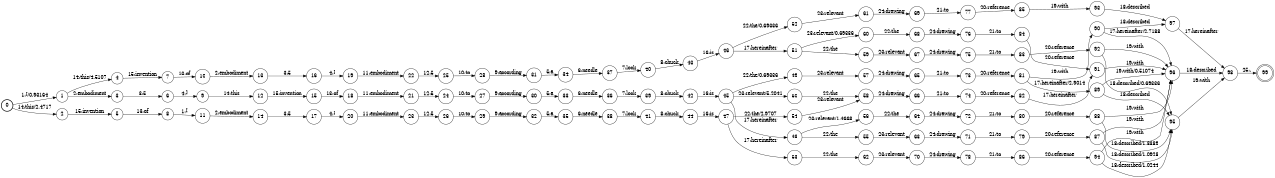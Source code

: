 digraph FST {
rankdir = LR;
size = "8.5,11";
label = "";
center = 1;
orientation = Portrait;
ranksep = "0.4";
nodesep = "0.25";
0 [label = "0", shape = circle, style = bold, fontsize = 14]
	0 -> 1 [label = "1:&#91;/0.93164", fontsize = 14];
	0 -> 2 [label = "14:this/2.4717", fontsize = 14];
1 [label = "1", shape = circle, style = solid, fontsize = 14]
	1 -> 3 [label = "2:embodiment", fontsize = 14];
	1 -> 4 [label = "14:this/4.5107", fontsize = 14];
2 [label = "2", shape = circle, style = solid, fontsize = 14]
	2 -> 5 [label = "15:invention", fontsize = 14];
3 [label = "3", shape = circle, style = solid, fontsize = 14]
	3 -> 6 [label = "3:5", fontsize = 14];
4 [label = "4", shape = circle, style = solid, fontsize = 14]
	4 -> 7 [label = "15:invention", fontsize = 14];
5 [label = "5", shape = circle, style = solid, fontsize = 14]
	5 -> 8 [label = "13:of", fontsize = 14];
6 [label = "6", shape = circle, style = solid, fontsize = 14]
	6 -> 9 [label = "4:&#93;", fontsize = 14];
7 [label = "7", shape = circle, style = solid, fontsize = 14]
	7 -> 10 [label = "13:of", fontsize = 14];
8 [label = "8", shape = circle, style = solid, fontsize = 14]
	8 -> 11 [label = "1:&#91;", fontsize = 14];
9 [label = "9", shape = circle, style = solid, fontsize = 14]
	9 -> 12 [label = "14:this", fontsize = 14];
10 [label = "10", shape = circle, style = solid, fontsize = 14]
	10 -> 13 [label = "2:embodiment", fontsize = 14];
11 [label = "11", shape = circle, style = solid, fontsize = 14]
	11 -> 14 [label = "2:embodiment", fontsize = 14];
12 [label = "12", shape = circle, style = solid, fontsize = 14]
	12 -> 15 [label = "15:invention", fontsize = 14];
13 [label = "13", shape = circle, style = solid, fontsize = 14]
	13 -> 16 [label = "3:5", fontsize = 14];
14 [label = "14", shape = circle, style = solid, fontsize = 14]
	14 -> 17 [label = "3:5", fontsize = 14];
15 [label = "15", shape = circle, style = solid, fontsize = 14]
	15 -> 18 [label = "13:of", fontsize = 14];
16 [label = "16", shape = circle, style = solid, fontsize = 14]
	16 -> 19 [label = "4:&#93;", fontsize = 14];
17 [label = "17", shape = circle, style = solid, fontsize = 14]
	17 -> 20 [label = "4:&#93;", fontsize = 14];
18 [label = "18", shape = circle, style = solid, fontsize = 14]
	18 -> 21 [label = "11:embodiment", fontsize = 14];
19 [label = "19", shape = circle, style = solid, fontsize = 14]
	19 -> 22 [label = "11:embodiment", fontsize = 14];
20 [label = "20", shape = circle, style = solid, fontsize = 14]
	20 -> 23 [label = "11:embodiment", fontsize = 14];
21 [label = "21", shape = circle, style = solid, fontsize = 14]
	21 -> 24 [label = "12:5", fontsize = 14];
22 [label = "22", shape = circle, style = solid, fontsize = 14]
	22 -> 25 [label = "12:5", fontsize = 14];
23 [label = "23", shape = circle, style = solid, fontsize = 14]
	23 -> 26 [label = "12:5", fontsize = 14];
24 [label = "24", shape = circle, style = solid, fontsize = 14]
	24 -> 27 [label = "10:to", fontsize = 14];
25 [label = "25", shape = circle, style = solid, fontsize = 14]
	25 -> 28 [label = "10:to", fontsize = 14];
26 [label = "26", shape = circle, style = solid, fontsize = 14]
	26 -> 29 [label = "10:to", fontsize = 14];
27 [label = "27", shape = circle, style = solid, fontsize = 14]
	27 -> 30 [label = "9:according", fontsize = 14];
28 [label = "28", shape = circle, style = solid, fontsize = 14]
	28 -> 31 [label = "9:according", fontsize = 14];
29 [label = "29", shape = circle, style = solid, fontsize = 14]
	29 -> 32 [label = "9:according", fontsize = 14];
30 [label = "30", shape = circle, style = solid, fontsize = 14]
	30 -> 33 [label = "5:a", fontsize = 14];
31 [label = "31", shape = circle, style = solid, fontsize = 14]
	31 -> 34 [label = "5:a", fontsize = 14];
32 [label = "32", shape = circle, style = solid, fontsize = 14]
	32 -> 35 [label = "5:a", fontsize = 14];
33 [label = "33", shape = circle, style = solid, fontsize = 14]
	33 -> 36 [label = "6:needle", fontsize = 14];
34 [label = "34", shape = circle, style = solid, fontsize = 14]
	34 -> 37 [label = "6:needle", fontsize = 14];
35 [label = "35", shape = circle, style = solid, fontsize = 14]
	35 -> 38 [label = "6:needle", fontsize = 14];
36 [label = "36", shape = circle, style = solid, fontsize = 14]
	36 -> 39 [label = "7:lock", fontsize = 14];
37 [label = "37", shape = circle, style = solid, fontsize = 14]
	37 -> 40 [label = "7:lock", fontsize = 14];
38 [label = "38", shape = circle, style = solid, fontsize = 14]
	38 -> 41 [label = "7:lock", fontsize = 14];
39 [label = "39", shape = circle, style = solid, fontsize = 14]
	39 -> 42 [label = "8:chuck", fontsize = 14];
40 [label = "40", shape = circle, style = solid, fontsize = 14]
	40 -> 43 [label = "8:chuck", fontsize = 14];
41 [label = "41", shape = circle, style = solid, fontsize = 14]
	41 -> 44 [label = "8:chuck", fontsize = 14];
42 [label = "42", shape = circle, style = solid, fontsize = 14]
	42 -> 45 [label = "16:is", fontsize = 14];
43 [label = "43", shape = circle, style = solid, fontsize = 14]
	43 -> 46 [label = "16:is", fontsize = 14];
44 [label = "44", shape = circle, style = solid, fontsize = 14]
	44 -> 47 [label = "16:is", fontsize = 14];
45 [label = "45", shape = circle, style = solid, fontsize = 14]
	45 -> 48 [label = "17:hereinafter", fontsize = 14];
	45 -> 49 [label = "22:the/0.69336", fontsize = 14];
	45 -> 50 [label = "23:relevant/5.2041", fontsize = 14];
46 [label = "46", shape = circle, style = solid, fontsize = 14]
	46 -> 51 [label = "17:hereinafter", fontsize = 14];
	46 -> 52 [label = "22:the/0.69336", fontsize = 14];
47 [label = "47", shape = circle, style = solid, fontsize = 14]
	47 -> 53 [label = "17:hereinafter", fontsize = 14];
	47 -> 54 [label = "22:the/2.9707", fontsize = 14];
48 [label = "48", shape = circle, style = solid, fontsize = 14]
	48 -> 55 [label = "22:the", fontsize = 14];
	48 -> 56 [label = "23:relevant/1.4668", fontsize = 14];
49 [label = "49", shape = circle, style = solid, fontsize = 14]
	49 -> 57 [label = "23:relevant", fontsize = 14];
50 [label = "50", shape = circle, style = solid, fontsize = 14]
	50 -> 58 [label = "22:the", fontsize = 14];
51 [label = "51", shape = circle, style = solid, fontsize = 14]
	51 -> 59 [label = "22:the", fontsize = 14];
	51 -> 60 [label = "23:relevant/0.69336", fontsize = 14];
52 [label = "52", shape = circle, style = solid, fontsize = 14]
	52 -> 61 [label = "23:relevant", fontsize = 14];
53 [label = "53", shape = circle, style = solid, fontsize = 14]
	53 -> 62 [label = "22:the", fontsize = 14];
54 [label = "54", shape = circle, style = solid, fontsize = 14]
	54 -> 58 [label = "23:relevant", fontsize = 14];
55 [label = "55", shape = circle, style = solid, fontsize = 14]
	55 -> 63 [label = "23:relevant", fontsize = 14];
56 [label = "56", shape = circle, style = solid, fontsize = 14]
	56 -> 64 [label = "22:the", fontsize = 14];
57 [label = "57", shape = circle, style = solid, fontsize = 14]
	57 -> 65 [label = "24:drawing", fontsize = 14];
58 [label = "58", shape = circle, style = solid, fontsize = 14]
	58 -> 66 [label = "24:drawing", fontsize = 14];
59 [label = "59", shape = circle, style = solid, fontsize = 14]
	59 -> 67 [label = "23:relevant", fontsize = 14];
60 [label = "60", shape = circle, style = solid, fontsize = 14]
	60 -> 68 [label = "22:the", fontsize = 14];
61 [label = "61", shape = circle, style = solid, fontsize = 14]
	61 -> 69 [label = "24:drawing", fontsize = 14];
62 [label = "62", shape = circle, style = solid, fontsize = 14]
	62 -> 70 [label = "23:relevant", fontsize = 14];
63 [label = "63", shape = circle, style = solid, fontsize = 14]
	63 -> 71 [label = "24:drawing", fontsize = 14];
64 [label = "64", shape = circle, style = solid, fontsize = 14]
	64 -> 72 [label = "24:drawing", fontsize = 14];
65 [label = "65", shape = circle, style = solid, fontsize = 14]
	65 -> 73 [label = "21:to", fontsize = 14];
66 [label = "66", shape = circle, style = solid, fontsize = 14]
	66 -> 74 [label = "21:to", fontsize = 14];
67 [label = "67", shape = circle, style = solid, fontsize = 14]
	67 -> 75 [label = "24:drawing", fontsize = 14];
68 [label = "68", shape = circle, style = solid, fontsize = 14]
	68 -> 76 [label = "24:drawing", fontsize = 14];
69 [label = "69", shape = circle, style = solid, fontsize = 14]
	69 -> 77 [label = "21:to", fontsize = 14];
70 [label = "70", shape = circle, style = solid, fontsize = 14]
	70 -> 78 [label = "24:drawing", fontsize = 14];
71 [label = "71", shape = circle, style = solid, fontsize = 14]
	71 -> 79 [label = "21:to", fontsize = 14];
72 [label = "72", shape = circle, style = solid, fontsize = 14]
	72 -> 80 [label = "21:to", fontsize = 14];
73 [label = "73", shape = circle, style = solid, fontsize = 14]
	73 -> 81 [label = "20:reference", fontsize = 14];
74 [label = "74", shape = circle, style = solid, fontsize = 14]
	74 -> 82 [label = "20:reference", fontsize = 14];
75 [label = "75", shape = circle, style = solid, fontsize = 14]
	75 -> 83 [label = "21:to", fontsize = 14];
76 [label = "76", shape = circle, style = solid, fontsize = 14]
	76 -> 84 [label = "21:to", fontsize = 14];
77 [label = "77", shape = circle, style = solid, fontsize = 14]
	77 -> 85 [label = "20:reference", fontsize = 14];
78 [label = "78", shape = circle, style = solid, fontsize = 14]
	78 -> 86 [label = "21:to", fontsize = 14];
79 [label = "79", shape = circle, style = solid, fontsize = 14]
	79 -> 87 [label = "20:reference", fontsize = 14];
80 [label = "80", shape = circle, style = solid, fontsize = 14]
	80 -> 88 [label = "20:reference", fontsize = 14];
81 [label = "81", shape = circle, style = solid, fontsize = 14]
	81 -> 89 [label = "17:hereinafter/2.9014", fontsize = 14];
	81 -> 90 [label = "19:with", fontsize = 14];
82 [label = "82", shape = circle, style = solid, fontsize = 14]
	82 -> 91 [label = "17:hereinafter", fontsize = 14];
83 [label = "83", shape = circle, style = solid, fontsize = 14]
	83 -> 92 [label = "20:reference", fontsize = 14];
84 [label = "84", shape = circle, style = solid, fontsize = 14]
	84 -> 91 [label = "20:reference", fontsize = 14];
85 [label = "85", shape = circle, style = solid, fontsize = 14]
	85 -> 93 [label = "19:with", fontsize = 14];
86 [label = "86", shape = circle, style = solid, fontsize = 14]
	86 -> 94 [label = "20:reference", fontsize = 14];
87 [label = "87", shape = circle, style = solid, fontsize = 14]
	87 -> 95 [label = "18:described/1.0928", fontsize = 14];
	87 -> 96 [label = "19:with", fontsize = 14];
88 [label = "88", shape = circle, style = solid, fontsize = 14]
	88 -> 95 [label = "18:described/1.3389", fontsize = 14];
	88 -> 96 [label = "19:with", fontsize = 14];
89 [label = "89", shape = circle, style = solid, fontsize = 14]
	89 -> 95 [label = "18:described", fontsize = 14];
	89 -> 96 [label = "19:with/0.51074", fontsize = 14];
90 [label = "90", shape = circle, style = solid, fontsize = 14]
	90 -> 96 [label = "17:hereinafter/2.7188", fontsize = 14];
	90 -> 97 [label = "18:described", fontsize = 14];
91 [label = "91", shape = circle, style = solid, fontsize = 14]
	91 -> 96 [label = "19:with", fontsize = 14];
92 [label = "92", shape = circle, style = solid, fontsize = 14]
	92 -> 95 [label = "18:described/0.69336", fontsize = 14];
	92 -> 96 [label = "19:with", fontsize = 14];
93 [label = "93", shape = circle, style = solid, fontsize = 14]
	93 -> 97 [label = "18:described", fontsize = 14];
94 [label = "94", shape = circle, style = solid, fontsize = 14]
	94 -> 95 [label = "18:described/1.0244", fontsize = 14];
	94 -> 96 [label = "19:with", fontsize = 14];
95 [label = "95", shape = circle, style = solid, fontsize = 14]
	95 -> 98 [label = "19:with", fontsize = 14];
96 [label = "96", shape = circle, style = solid, fontsize = 14]
	96 -> 98 [label = "18:described", fontsize = 14];
97 [label = "97", shape = circle, style = solid, fontsize = 14]
	97 -> 98 [label = "17:hereinafter", fontsize = 14];
98 [label = "98", shape = circle, style = solid, fontsize = 14]
	98 -> 99 [label = "25:.", fontsize = 14];
99 [label = "99", shape = doublecircle, style = solid, fontsize = 14]
}
